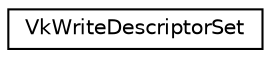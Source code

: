 digraph "Graphical Class Hierarchy"
{
 // LATEX_PDF_SIZE
  edge [fontname="Helvetica",fontsize="10",labelfontname="Helvetica",labelfontsize="10"];
  node [fontname="Helvetica",fontsize="10",shape=record];
  rankdir="LR";
  Node0 [label="VkWriteDescriptorSet",height=0.2,width=0.4,color="black", fillcolor="white", style="filled",URL="$structVkWriteDescriptorSet.html",tooltip=" "];
}
